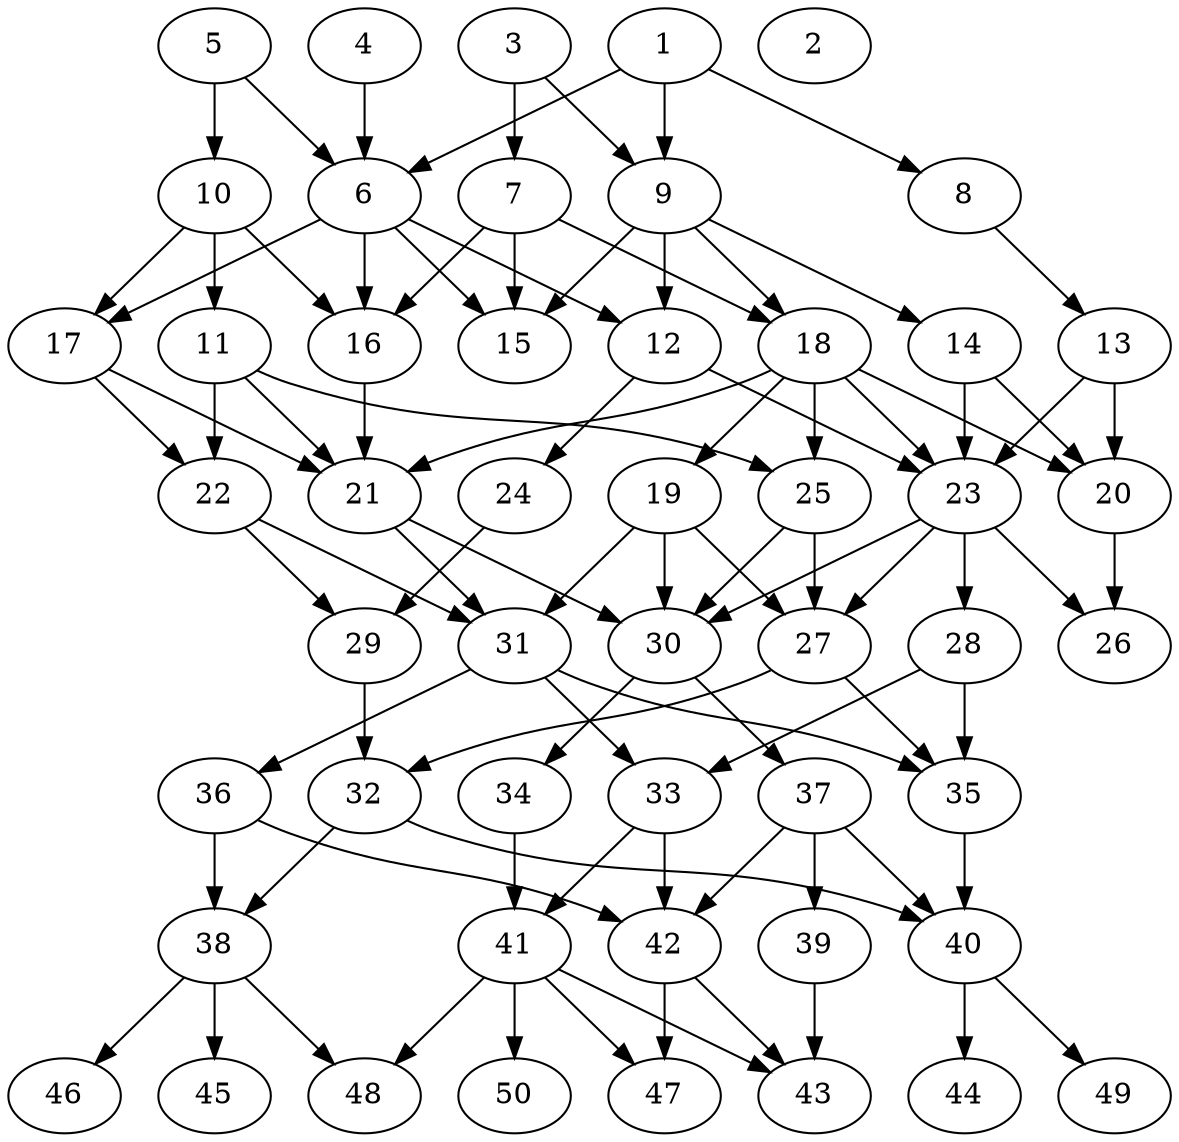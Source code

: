 // DAG automatically generated by daggen at Thu Oct  3 14:07:58 2019
// ./daggen --dot -n 50 --ccr 0.5 --fat 0.5 --regular 0.7 --density 0.5 --mindata 5242880 --maxdata 52428800 
digraph G {
  1 [size="58417152", alpha="0.14", expect_size="29208576"] 
  1 -> 6 [size ="29208576"]
  1 -> 8 [size ="29208576"]
  1 -> 9 [size ="29208576"]
  2 [size="24586240", alpha="0.12", expect_size="12293120"] 
  3 [size="41867264", alpha="0.05", expect_size="20933632"] 
  3 -> 7 [size ="20933632"]
  3 -> 9 [size ="20933632"]
  4 [size="98410496", alpha="0.10", expect_size="49205248"] 
  4 -> 6 [size ="49205248"]
  5 [size="27017216", alpha="0.05", expect_size="13508608"] 
  5 -> 6 [size ="13508608"]
  5 -> 10 [size ="13508608"]
  6 [size="47341568", alpha="0.10", expect_size="23670784"] 
  6 -> 12 [size ="23670784"]
  6 -> 15 [size ="23670784"]
  6 -> 16 [size ="23670784"]
  6 -> 17 [size ="23670784"]
  7 [size="65585152", alpha="0.19", expect_size="32792576"] 
  7 -> 15 [size ="32792576"]
  7 -> 16 [size ="32792576"]
  7 -> 18 [size ="32792576"]
  8 [size="86513664", alpha="0.02", expect_size="43256832"] 
  8 -> 13 [size ="43256832"]
  9 [size="103297024", alpha="0.13", expect_size="51648512"] 
  9 -> 12 [size ="51648512"]
  9 -> 14 [size ="51648512"]
  9 -> 15 [size ="51648512"]
  9 -> 18 [size ="51648512"]
  10 [size="33884160", alpha="0.19", expect_size="16942080"] 
  10 -> 11 [size ="16942080"]
  10 -> 16 [size ="16942080"]
  10 -> 17 [size ="16942080"]
  11 [size="20101120", alpha="0.11", expect_size="10050560"] 
  11 -> 21 [size ="10050560"]
  11 -> 22 [size ="10050560"]
  11 -> 25 [size ="10050560"]
  12 [size="85721088", alpha="0.04", expect_size="42860544"] 
  12 -> 23 [size ="42860544"]
  12 -> 24 [size ="42860544"]
  13 [size="48826368", alpha="0.06", expect_size="24413184"] 
  13 -> 20 [size ="24413184"]
  13 -> 23 [size ="24413184"]
  14 [size="71817216", alpha="0.07", expect_size="35908608"] 
  14 -> 20 [size ="35908608"]
  14 -> 23 [size ="35908608"]
  15 [size="24502272", alpha="0.09", expect_size="12251136"] 
  16 [size="45756416", alpha="0.11", expect_size="22878208"] 
  16 -> 21 [size ="22878208"]
  17 [size="90675200", alpha="0.18", expect_size="45337600"] 
  17 -> 21 [size ="45337600"]
  17 -> 22 [size ="45337600"]
  18 [size="85919744", alpha="0.11", expect_size="42959872"] 
  18 -> 19 [size ="42959872"]
  18 -> 20 [size ="42959872"]
  18 -> 21 [size ="42959872"]
  18 -> 23 [size ="42959872"]
  18 -> 25 [size ="42959872"]
  19 [size="96262144", alpha="0.00", expect_size="48131072"] 
  19 -> 27 [size ="48131072"]
  19 -> 30 [size ="48131072"]
  19 -> 31 [size ="48131072"]
  20 [size="64755712", alpha="0.17", expect_size="32377856"] 
  20 -> 26 [size ="32377856"]
  21 [size="57872384", alpha="0.05", expect_size="28936192"] 
  21 -> 30 [size ="28936192"]
  21 -> 31 [size ="28936192"]
  22 [size="17686528", alpha="0.15", expect_size="8843264"] 
  22 -> 29 [size ="8843264"]
  22 -> 31 [size ="8843264"]
  23 [size="37404672", alpha="0.12", expect_size="18702336"] 
  23 -> 26 [size ="18702336"]
  23 -> 27 [size ="18702336"]
  23 -> 28 [size ="18702336"]
  23 -> 30 [size ="18702336"]
  24 [size="65835008", alpha="0.08", expect_size="32917504"] 
  24 -> 29 [size ="32917504"]
  25 [size="98953216", alpha="0.07", expect_size="49476608"] 
  25 -> 27 [size ="49476608"]
  25 -> 30 [size ="49476608"]
  26 [size="48089088", alpha="0.14", expect_size="24044544"] 
  27 [size="100653056", alpha="0.13", expect_size="50326528"] 
  27 -> 32 [size ="50326528"]
  27 -> 35 [size ="50326528"]
  28 [size="88881152", alpha="0.08", expect_size="44440576"] 
  28 -> 33 [size ="44440576"]
  28 -> 35 [size ="44440576"]
  29 [size="47241216", alpha="0.02", expect_size="23620608"] 
  29 -> 32 [size ="23620608"]
  30 [size="47683584", alpha="0.02", expect_size="23841792"] 
  30 -> 34 [size ="23841792"]
  30 -> 37 [size ="23841792"]
  31 [size="35375104", alpha="0.03", expect_size="17687552"] 
  31 -> 33 [size ="17687552"]
  31 -> 35 [size ="17687552"]
  31 -> 36 [size ="17687552"]
  32 [size="58251264", alpha="0.01", expect_size="29125632"] 
  32 -> 38 [size ="29125632"]
  32 -> 40 [size ="29125632"]
  33 [size="36038656", alpha="0.06", expect_size="18019328"] 
  33 -> 41 [size ="18019328"]
  33 -> 42 [size ="18019328"]
  34 [size="94494720", alpha="0.05", expect_size="47247360"] 
  34 -> 41 [size ="47247360"]
  35 [size="38426624", alpha="0.07", expect_size="19213312"] 
  35 -> 40 [size ="19213312"]
  36 [size="73113600", alpha="0.16", expect_size="36556800"] 
  36 -> 38 [size ="36556800"]
  36 -> 42 [size ="36556800"]
  37 [size="46669824", alpha="0.02", expect_size="23334912"] 
  37 -> 39 [size ="23334912"]
  37 -> 40 [size ="23334912"]
  37 -> 42 [size ="23334912"]
  38 [size="14194688", alpha="0.04", expect_size="7097344"] 
  38 -> 45 [size ="7097344"]
  38 -> 46 [size ="7097344"]
  38 -> 48 [size ="7097344"]
  39 [size="51718144", alpha="0.04", expect_size="25859072"] 
  39 -> 43 [size ="25859072"]
  40 [size="63309824", alpha="0.15", expect_size="31654912"] 
  40 -> 44 [size ="31654912"]
  40 -> 49 [size ="31654912"]
  41 [size="72370176", alpha="0.17", expect_size="36185088"] 
  41 -> 43 [size ="36185088"]
  41 -> 47 [size ="36185088"]
  41 -> 48 [size ="36185088"]
  41 -> 50 [size ="36185088"]
  42 [size="88516608", alpha="0.00", expect_size="44258304"] 
  42 -> 43 [size ="44258304"]
  42 -> 47 [size ="44258304"]
  43 [size="92610560", alpha="0.09", expect_size="46305280"] 
  44 [size="28624896", alpha="0.10", expect_size="14312448"] 
  45 [size="52262912", alpha="0.09", expect_size="26131456"] 
  46 [size="83169280", alpha="0.17", expect_size="41584640"] 
  47 [size="62242816", alpha="0.03", expect_size="31121408"] 
  48 [size="69675008", alpha="0.06", expect_size="34837504"] 
  49 [size="86528000", alpha="0.17", expect_size="43264000"] 
  50 [size="104206336", alpha="0.16", expect_size="52103168"] 
}
